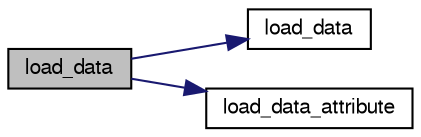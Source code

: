digraph G
{
  bgcolor="transparent";
  edge [fontname="FreeSans",fontsize="10",labelfontname="FreeSans",labelfontsize="10"];
  node [fontname="FreeSans",fontsize="10",shape=record];
  rankdir=LR;
  Node1 [label="load_data",height=0.2,width=0.4,color="black", fillcolor="grey75", style="filled" fontcolor="black"];
  Node1 -> Node2 [color="midnightblue",fontsize="10",style="solid",fontname="FreeSans"];
  Node2 [label="load_data",height=0.2,width=0.4,color="black",URL="$DAQdata_8h.html#a04f2ff624e677e3d41ab2fd69b6ce4c1",tooltip="load previously recorded data"];
  Node1 -> Node3 [color="midnightblue",fontsize="10",style="solid",fontname="FreeSans"];
  Node3 [label="load_data_attribute",height=0.2,width=0.4,color="black",URL="$DAQdata_8h.html#a8b9d61a4e3c0db828752e7931bf08ec9",tooltip="load previously recorded data information"];
}
